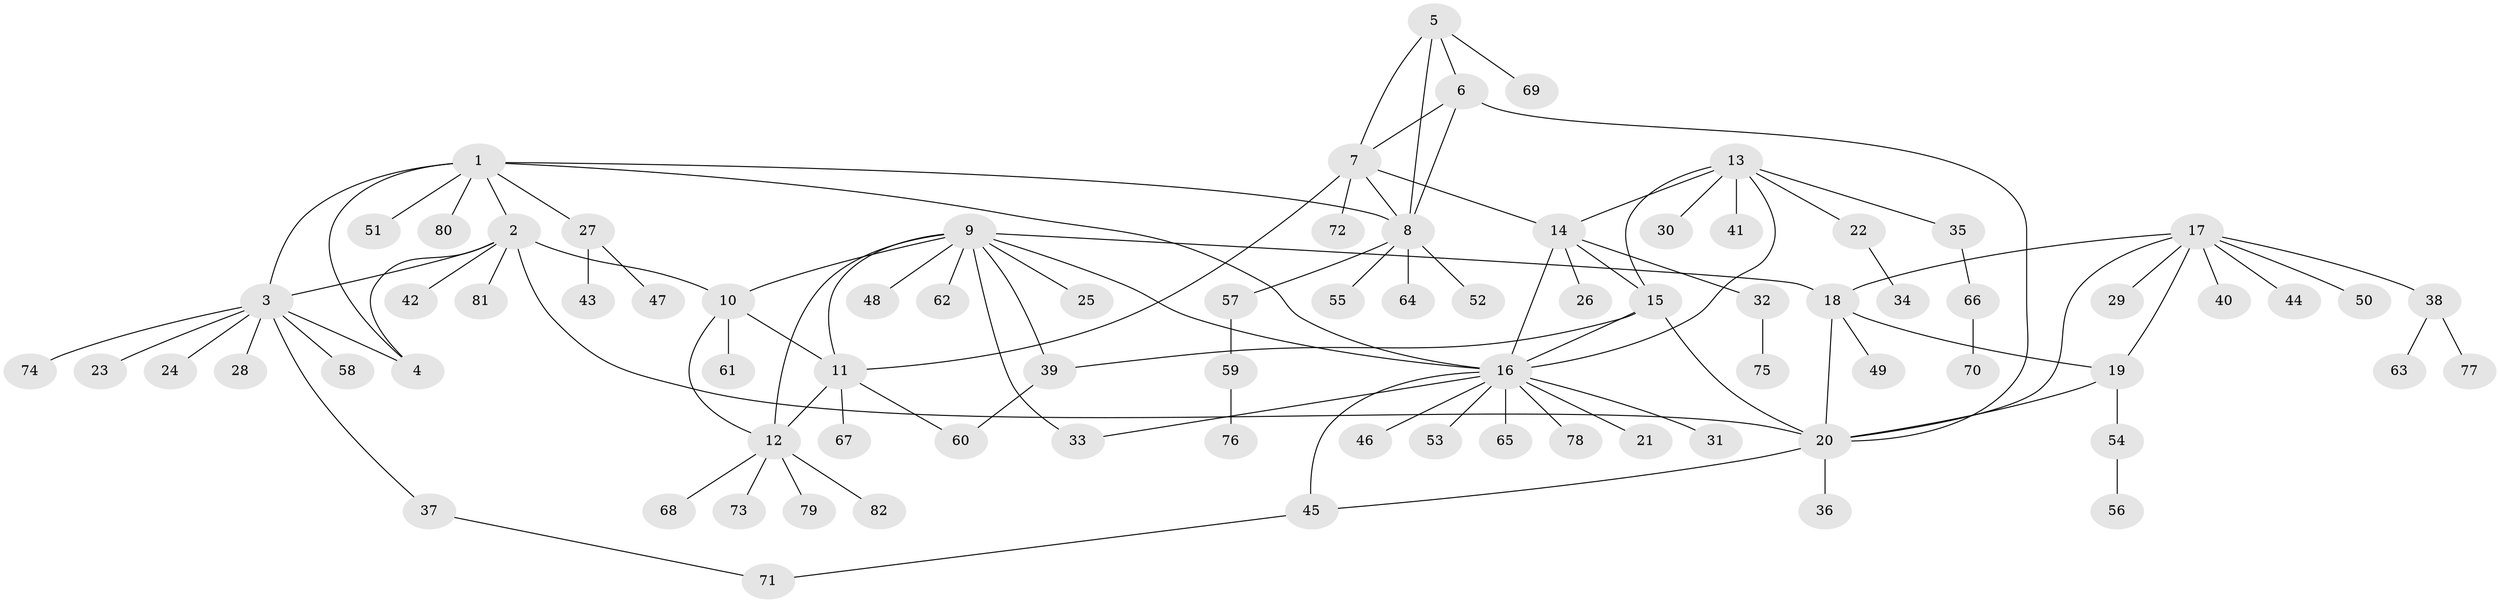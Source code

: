// Generated by graph-tools (version 1.1) at 2025/02/03/09/25 03:02:39]
// undirected, 82 vertices, 107 edges
graph export_dot {
graph [start="1"]
  node [color=gray90,style=filled];
  1;
  2;
  3;
  4;
  5;
  6;
  7;
  8;
  9;
  10;
  11;
  12;
  13;
  14;
  15;
  16;
  17;
  18;
  19;
  20;
  21;
  22;
  23;
  24;
  25;
  26;
  27;
  28;
  29;
  30;
  31;
  32;
  33;
  34;
  35;
  36;
  37;
  38;
  39;
  40;
  41;
  42;
  43;
  44;
  45;
  46;
  47;
  48;
  49;
  50;
  51;
  52;
  53;
  54;
  55;
  56;
  57;
  58;
  59;
  60;
  61;
  62;
  63;
  64;
  65;
  66;
  67;
  68;
  69;
  70;
  71;
  72;
  73;
  74;
  75;
  76;
  77;
  78;
  79;
  80;
  81;
  82;
  1 -- 2;
  1 -- 3;
  1 -- 4;
  1 -- 8;
  1 -- 16;
  1 -- 27;
  1 -- 51;
  1 -- 80;
  2 -- 3;
  2 -- 4;
  2 -- 10;
  2 -- 20;
  2 -- 42;
  2 -- 81;
  3 -- 4;
  3 -- 23;
  3 -- 24;
  3 -- 28;
  3 -- 37;
  3 -- 58;
  3 -- 74;
  5 -- 6;
  5 -- 7;
  5 -- 8;
  5 -- 69;
  6 -- 7;
  6 -- 8;
  6 -- 20;
  7 -- 8;
  7 -- 11;
  7 -- 14;
  7 -- 72;
  8 -- 52;
  8 -- 55;
  8 -- 57;
  8 -- 64;
  9 -- 10;
  9 -- 11;
  9 -- 12;
  9 -- 16;
  9 -- 18;
  9 -- 25;
  9 -- 33;
  9 -- 39;
  9 -- 48;
  9 -- 62;
  10 -- 11;
  10 -- 12;
  10 -- 61;
  11 -- 12;
  11 -- 60;
  11 -- 67;
  12 -- 68;
  12 -- 73;
  12 -- 79;
  12 -- 82;
  13 -- 14;
  13 -- 15;
  13 -- 16;
  13 -- 22;
  13 -- 30;
  13 -- 35;
  13 -- 41;
  14 -- 15;
  14 -- 16;
  14 -- 26;
  14 -- 32;
  15 -- 16;
  15 -- 20;
  15 -- 39;
  16 -- 21;
  16 -- 31;
  16 -- 33;
  16 -- 45;
  16 -- 46;
  16 -- 53;
  16 -- 65;
  16 -- 78;
  17 -- 18;
  17 -- 19;
  17 -- 20;
  17 -- 29;
  17 -- 38;
  17 -- 40;
  17 -- 44;
  17 -- 50;
  18 -- 19;
  18 -- 20;
  18 -- 49;
  19 -- 20;
  19 -- 54;
  20 -- 36;
  20 -- 45;
  22 -- 34;
  27 -- 43;
  27 -- 47;
  32 -- 75;
  35 -- 66;
  37 -- 71;
  38 -- 63;
  38 -- 77;
  39 -- 60;
  45 -- 71;
  54 -- 56;
  57 -- 59;
  59 -- 76;
  66 -- 70;
}
